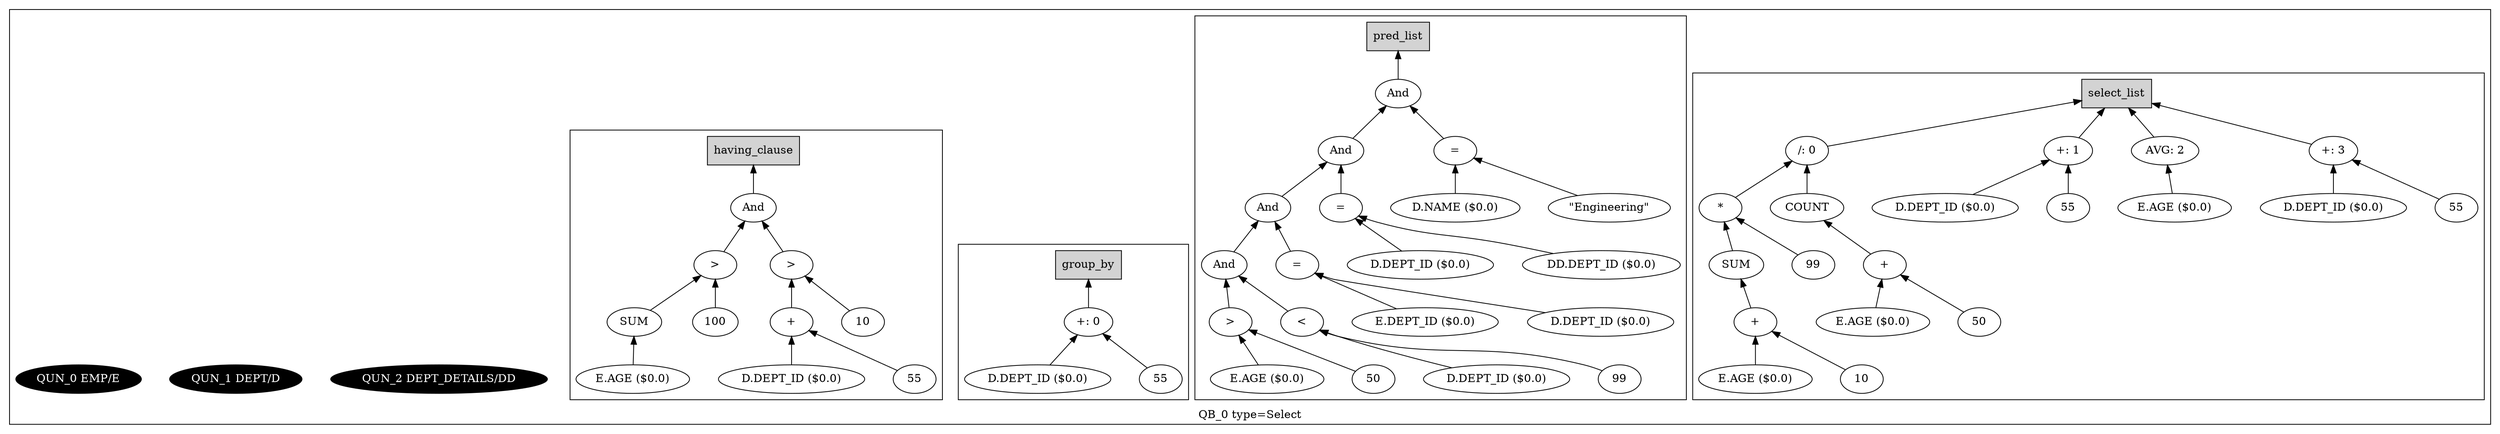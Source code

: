 digraph example1 {
    rankdir=BT;
    nodesep=0.5;
    ordering="in";
  subgraph cluster_QB_0 {
    "QB_0_selectlist"[label="select_list",shape=box,style=filled];
  subgraph cluster_select_listQB_0 {
    exprnodeExprKey11v1[label="/: 0"];
    exprnodeExprKey6v1 -> exprnodeExprKey11v1;
    exprnodeExprKey6v1[label="*"];
    exprnodeExprKey4v1 -> exprnodeExprKey6v1;
    exprnodeExprKey4v1[label="SUM"];
    exprnodeExprKey3v1 -> exprnodeExprKey4v1;
    exprnodeExprKey3v1[label="+"];
    exprnodeExprKey1v1 -> exprnodeExprKey3v1;
    exprnodeExprKey1v1[label="E.AGE ($0.0)"];
    exprnodeExprKey2v1 -> exprnodeExprKey3v1;
    exprnodeExprKey2v1[label="10"];
    exprnodeExprKey5v1 -> exprnodeExprKey6v1;
    exprnodeExprKey5v1[label="99"];
    exprnodeExprKey10v1 -> exprnodeExprKey11v1;
    exprnodeExprKey10v1[label="COUNT"];
    exprnodeExprKey9v1 -> exprnodeExprKey10v1;
    exprnodeExprKey9v1[label="+"];
    exprnodeExprKey7v1 -> exprnodeExprKey9v1;
    exprnodeExprKey7v1[label="E.AGE ($0.0)"];
    exprnodeExprKey8v1 -> exprnodeExprKey9v1;
    exprnodeExprKey8v1[label="50"];
    exprnodeExprKey11v1 -> "QB_0_selectlist";
    exprnodeExprKey14v1[label="+: 1"];
    exprnodeExprKey12v1 -> exprnodeExprKey14v1;
    exprnodeExprKey12v1[label="D.DEPT_ID ($0.0)"];
    exprnodeExprKey13v1 -> exprnodeExprKey14v1;
    exprnodeExprKey13v1[label="55"];
    exprnodeExprKey14v1 -> "QB_0_selectlist";
    exprnodeExprKey16v1[label="AVG: 2"];
    exprnodeExprKey15v1 -> exprnodeExprKey16v1;
    exprnodeExprKey15v1[label="E.AGE ($0.0)"];
    exprnodeExprKey16v1 -> "QB_0_selectlist";
    exprnodeExprKey19v1[label="+: 3"];
    exprnodeExprKey17v1 -> exprnodeExprKey19v1;
    exprnodeExprKey17v1[label="D.DEPT_ID ($0.0)"];
    exprnodeExprKey18v1 -> exprnodeExprKey19v1;
    exprnodeExprKey18v1[label="55"];
    exprnodeExprKey19v1 -> "QB_0_selectlist";
}
    "QUN_2"[label="QUN_2 DEPT_DETAILS/DD", fillcolor=black, fontcolor=white, style=filled]
    "QUN_1"[label="QUN_1 DEPT/D", fillcolor=black, fontcolor=white, style=filled]
    "QUN_0"[label="QUN_0 EMP/E", fillcolor=black, fontcolor=white, style=filled]
  subgraph cluster_pred_listQB_0 {
    exprnodeExprKey38v1[label="And"];
    exprnodeExprKey34v1 -> exprnodeExprKey38v1;
    exprnodeExprKey34v1[label="And"];
    exprnodeExprKey30v1 -> exprnodeExprKey34v1;
    exprnodeExprKey30v1[label="And"];
    exprnodeExprKey26v1 -> exprnodeExprKey30v1;
    exprnodeExprKey26v1[label="And"];
    exprnodeExprKey22v1 -> exprnodeExprKey26v1;
    exprnodeExprKey22v1[label=">"];
    exprnodeExprKey20v1 -> exprnodeExprKey22v1;
    exprnodeExprKey20v1[label="E.AGE ($0.0)"];
    exprnodeExprKey21v1 -> exprnodeExprKey22v1;
    exprnodeExprKey21v1[label="50"];
    exprnodeExprKey25v1 -> exprnodeExprKey26v1;
    exprnodeExprKey25v1[label="<"];
    exprnodeExprKey23v1 -> exprnodeExprKey25v1;
    exprnodeExprKey23v1[label="D.DEPT_ID ($0.0)"];
    exprnodeExprKey24v1 -> exprnodeExprKey25v1;
    exprnodeExprKey24v1[label="99"];
    exprnodeExprKey29v1 -> exprnodeExprKey30v1;
    exprnodeExprKey29v1[label="="];
    exprnodeExprKey27v1 -> exprnodeExprKey29v1;
    exprnodeExprKey27v1[label="E.DEPT_ID ($0.0)"];
    exprnodeExprKey28v1 -> exprnodeExprKey29v1;
    exprnodeExprKey28v1[label="D.DEPT_ID ($0.0)"];
    exprnodeExprKey33v1 -> exprnodeExprKey34v1;
    exprnodeExprKey33v1[label="="];
    exprnodeExprKey31v1 -> exprnodeExprKey33v1;
    exprnodeExprKey31v1[label="D.DEPT_ID ($0.0)"];
    exprnodeExprKey32v1 -> exprnodeExprKey33v1;
    exprnodeExprKey32v1[label="DD.DEPT_ID ($0.0)"];
    exprnodeExprKey37v1 -> exprnodeExprKey38v1;
    exprnodeExprKey37v1[label="="];
    exprnodeExprKey35v1 -> exprnodeExprKey37v1;
    exprnodeExprKey35v1[label="D.NAME ($0.0)"];
    exprnodeExprKey36v1 -> exprnodeExprKey37v1;
    exprnodeExprKey36v1[label="\"Engineering\""];
    exprnodeExprKey38v1 -> QB_0_pred_list;
    "QB_0_pred_list"[label="pred_list",shape=box,style=filled];
}
  subgraph cluster_group_byQB_0 {
    "QB_0_group_by"[label="group_by",shape=box,style=filled];
    exprnodeExprKey41v1[label="+: 0"];
    exprnodeExprKey39v1 -> exprnodeExprKey41v1;
    exprnodeExprKey39v1[label="D.DEPT_ID ($0.0)"];
    exprnodeExprKey40v1 -> exprnodeExprKey41v1;
    exprnodeExprKey40v1[label="55"];
    exprnodeExprKey41v1 -> "QB_0_group_by";
}
  subgraph cluster_having_clauseQB_0 {
    exprnodeExprKey51v1[label="And"];
    exprnodeExprKey45v1 -> exprnodeExprKey51v1;
    exprnodeExprKey45v1[label=">"];
    exprnodeExprKey43v1 -> exprnodeExprKey45v1;
    exprnodeExprKey43v1[label="SUM"];
    exprnodeExprKey42v1 -> exprnodeExprKey43v1;
    exprnodeExprKey42v1[label="E.AGE ($0.0)"];
    exprnodeExprKey44v1 -> exprnodeExprKey45v1;
    exprnodeExprKey44v1[label="100"];
    exprnodeExprKey50v1 -> exprnodeExprKey51v1;
    exprnodeExprKey50v1[label=">"];
    exprnodeExprKey48v1 -> exprnodeExprKey50v1;
    exprnodeExprKey48v1[label="+"];
    exprnodeExprKey46v1 -> exprnodeExprKey48v1;
    exprnodeExprKey46v1[label="D.DEPT_ID ($0.0)"];
    exprnodeExprKey47v1 -> exprnodeExprKey48v1;
    exprnodeExprKey47v1[label="55"];
    exprnodeExprKey49v1 -> exprnodeExprKey50v1;
    exprnodeExprKey49v1[label="10"];
    exprnodeExprKey51v1 -> QB_0_having_clause;
    "QB_0_having_clause"[label="having_clause",shape=box,style=filled];
}
    label = "QB_0 type=Select";
}
}
